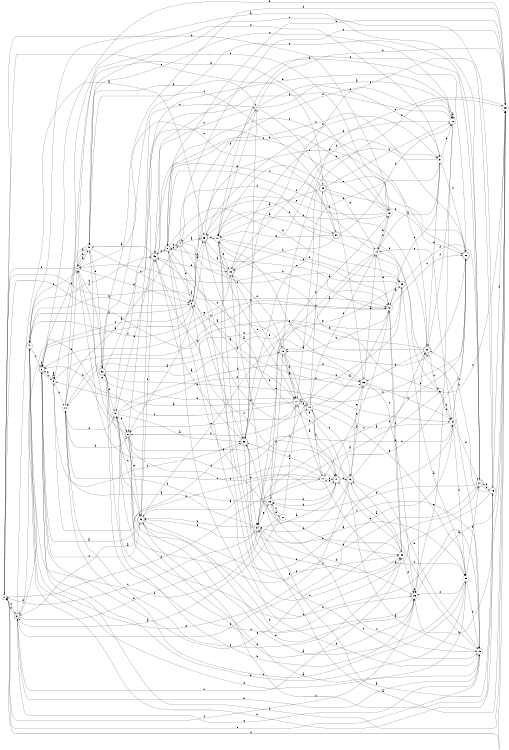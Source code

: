 digraph n40_10 {
__start0 [label="" shape="none"];

rankdir=LR;
size="8,5";

s0 [style="filled", color="black", fillcolor="white" shape="circle", label="0"];
s1 [style="filled", color="black", fillcolor="white" shape="circle", label="1"];
s2 [style="rounded,filled", color="black", fillcolor="white" shape="doublecircle", label="2"];
s3 [style="rounded,filled", color="black", fillcolor="white" shape="doublecircle", label="3"];
s4 [style="rounded,filled", color="black", fillcolor="white" shape="doublecircle", label="4"];
s5 [style="filled", color="black", fillcolor="white" shape="circle", label="5"];
s6 [style="rounded,filled", color="black", fillcolor="white" shape="doublecircle", label="6"];
s7 [style="filled", color="black", fillcolor="white" shape="circle", label="7"];
s8 [style="rounded,filled", color="black", fillcolor="white" shape="doublecircle", label="8"];
s9 [style="filled", color="black", fillcolor="white" shape="circle", label="9"];
s10 [style="filled", color="black", fillcolor="white" shape="circle", label="10"];
s11 [style="filled", color="black", fillcolor="white" shape="circle", label="11"];
s12 [style="rounded,filled", color="black", fillcolor="white" shape="doublecircle", label="12"];
s13 [style="filled", color="black", fillcolor="white" shape="circle", label="13"];
s14 [style="filled", color="black", fillcolor="white" shape="circle", label="14"];
s15 [style="rounded,filled", color="black", fillcolor="white" shape="doublecircle", label="15"];
s16 [style="filled", color="black", fillcolor="white" shape="circle", label="16"];
s17 [style="rounded,filled", color="black", fillcolor="white" shape="doublecircle", label="17"];
s18 [style="filled", color="black", fillcolor="white" shape="circle", label="18"];
s19 [style="filled", color="black", fillcolor="white" shape="circle", label="19"];
s20 [style="rounded,filled", color="black", fillcolor="white" shape="doublecircle", label="20"];
s21 [style="filled", color="black", fillcolor="white" shape="circle", label="21"];
s22 [style="rounded,filled", color="black", fillcolor="white" shape="doublecircle", label="22"];
s23 [style="rounded,filled", color="black", fillcolor="white" shape="doublecircle", label="23"];
s24 [style="filled", color="black", fillcolor="white" shape="circle", label="24"];
s25 [style="filled", color="black", fillcolor="white" shape="circle", label="25"];
s26 [style="filled", color="black", fillcolor="white" shape="circle", label="26"];
s27 [style="rounded,filled", color="black", fillcolor="white" shape="doublecircle", label="27"];
s28 [style="filled", color="black", fillcolor="white" shape="circle", label="28"];
s29 [style="rounded,filled", color="black", fillcolor="white" shape="doublecircle", label="29"];
s30 [style="rounded,filled", color="black", fillcolor="white" shape="doublecircle", label="30"];
s31 [style="filled", color="black", fillcolor="white" shape="circle", label="31"];
s32 [style="filled", color="black", fillcolor="white" shape="circle", label="32"];
s33 [style="rounded,filled", color="black", fillcolor="white" shape="doublecircle", label="33"];
s34 [style="filled", color="black", fillcolor="white" shape="circle", label="34"];
s35 [style="filled", color="black", fillcolor="white" shape="circle", label="35"];
s36 [style="rounded,filled", color="black", fillcolor="white" shape="doublecircle", label="36"];
s37 [style="rounded,filled", color="black", fillcolor="white" shape="doublecircle", label="37"];
s38 [style="filled", color="black", fillcolor="white" shape="circle", label="38"];
s39 [style="filled", color="black", fillcolor="white" shape="circle", label="39"];
s40 [style="filled", color="black", fillcolor="white" shape="circle", label="40"];
s41 [style="rounded,filled", color="black", fillcolor="white" shape="doublecircle", label="41"];
s42 [style="filled", color="black", fillcolor="white" shape="circle", label="42"];
s43 [style="rounded,filled", color="black", fillcolor="white" shape="doublecircle", label="43"];
s44 [style="filled", color="black", fillcolor="white" shape="circle", label="44"];
s45 [style="rounded,filled", color="black", fillcolor="white" shape="doublecircle", label="45"];
s46 [style="rounded,filled", color="black", fillcolor="white" shape="doublecircle", label="46"];
s47 [style="filled", color="black", fillcolor="white" shape="circle", label="47"];
s48 [style="filled", color="black", fillcolor="white" shape="circle", label="48"];
s49 [style="filled", color="black", fillcolor="white" shape="circle", label="49"];
s0 -> s42 [label="a"];
s0 -> s35 [label="b"];
s0 -> s3 [label="c"];
s0 -> s13 [label="d"];
s0 -> s23 [label="e"];
s0 -> s26 [label="f"];
s1 -> s40 [label="a"];
s1 -> s47 [label="b"];
s1 -> s13 [label="c"];
s1 -> s5 [label="d"];
s1 -> s6 [label="e"];
s1 -> s0 [label="f"];
s2 -> s43 [label="a"];
s2 -> s25 [label="b"];
s2 -> s9 [label="c"];
s2 -> s25 [label="d"];
s2 -> s27 [label="e"];
s2 -> s2 [label="f"];
s3 -> s29 [label="a"];
s3 -> s24 [label="b"];
s3 -> s38 [label="c"];
s3 -> s47 [label="d"];
s3 -> s19 [label="e"];
s3 -> s0 [label="f"];
s4 -> s29 [label="a"];
s4 -> s42 [label="b"];
s4 -> s8 [label="c"];
s4 -> s5 [label="d"];
s4 -> s38 [label="e"];
s4 -> s37 [label="f"];
s5 -> s2 [label="a"];
s5 -> s47 [label="b"];
s5 -> s2 [label="c"];
s5 -> s10 [label="d"];
s5 -> s29 [label="e"];
s5 -> s18 [label="f"];
s6 -> s19 [label="a"];
s6 -> s2 [label="b"];
s6 -> s34 [label="c"];
s6 -> s41 [label="d"];
s6 -> s43 [label="e"];
s6 -> s26 [label="f"];
s7 -> s18 [label="a"];
s7 -> s25 [label="b"];
s7 -> s45 [label="c"];
s7 -> s48 [label="d"];
s7 -> s33 [label="e"];
s7 -> s31 [label="f"];
s8 -> s17 [label="a"];
s8 -> s4 [label="b"];
s8 -> s20 [label="c"];
s8 -> s35 [label="d"];
s8 -> s36 [label="e"];
s8 -> s19 [label="f"];
s9 -> s42 [label="a"];
s9 -> s2 [label="b"];
s9 -> s44 [label="c"];
s9 -> s9 [label="d"];
s9 -> s9 [label="e"];
s9 -> s36 [label="f"];
s10 -> s42 [label="a"];
s10 -> s23 [label="b"];
s10 -> s46 [label="c"];
s10 -> s14 [label="d"];
s10 -> s39 [label="e"];
s10 -> s11 [label="f"];
s11 -> s17 [label="a"];
s11 -> s39 [label="b"];
s11 -> s41 [label="c"];
s11 -> s0 [label="d"];
s11 -> s49 [label="e"];
s11 -> s9 [label="f"];
s12 -> s17 [label="a"];
s12 -> s41 [label="b"];
s12 -> s45 [label="c"];
s12 -> s33 [label="d"];
s12 -> s25 [label="e"];
s12 -> s17 [label="f"];
s13 -> s2 [label="a"];
s13 -> s14 [label="b"];
s13 -> s43 [label="c"];
s13 -> s45 [label="d"];
s13 -> s29 [label="e"];
s13 -> s48 [label="f"];
s14 -> s12 [label="a"];
s14 -> s19 [label="b"];
s14 -> s8 [label="c"];
s14 -> s13 [label="d"];
s14 -> s42 [label="e"];
s14 -> s24 [label="f"];
s15 -> s29 [label="a"];
s15 -> s10 [label="b"];
s15 -> s36 [label="c"];
s15 -> s31 [label="d"];
s15 -> s8 [label="e"];
s15 -> s12 [label="f"];
s16 -> s24 [label="a"];
s16 -> s20 [label="b"];
s16 -> s49 [label="c"];
s16 -> s25 [label="d"];
s16 -> s40 [label="e"];
s16 -> s27 [label="f"];
s17 -> s9 [label="a"];
s17 -> s30 [label="b"];
s17 -> s3 [label="c"];
s17 -> s10 [label="d"];
s17 -> s6 [label="e"];
s17 -> s6 [label="f"];
s18 -> s18 [label="a"];
s18 -> s6 [label="b"];
s18 -> s40 [label="c"];
s18 -> s15 [label="d"];
s18 -> s26 [label="e"];
s18 -> s20 [label="f"];
s19 -> s10 [label="a"];
s19 -> s3 [label="b"];
s19 -> s46 [label="c"];
s19 -> s5 [label="d"];
s19 -> s0 [label="e"];
s19 -> s15 [label="f"];
s20 -> s44 [label="a"];
s20 -> s33 [label="b"];
s20 -> s32 [label="c"];
s20 -> s31 [label="d"];
s20 -> s44 [label="e"];
s20 -> s45 [label="f"];
s21 -> s3 [label="a"];
s21 -> s8 [label="b"];
s21 -> s28 [label="c"];
s21 -> s38 [label="d"];
s21 -> s17 [label="e"];
s21 -> s47 [label="f"];
s22 -> s43 [label="a"];
s22 -> s17 [label="b"];
s22 -> s24 [label="c"];
s22 -> s5 [label="d"];
s22 -> s48 [label="e"];
s22 -> s8 [label="f"];
s23 -> s48 [label="a"];
s23 -> s18 [label="b"];
s23 -> s37 [label="c"];
s23 -> s22 [label="d"];
s23 -> s14 [label="e"];
s23 -> s40 [label="f"];
s24 -> s44 [label="a"];
s24 -> s43 [label="b"];
s24 -> s0 [label="c"];
s24 -> s26 [label="d"];
s24 -> s28 [label="e"];
s24 -> s43 [label="f"];
s25 -> s24 [label="a"];
s25 -> s8 [label="b"];
s25 -> s4 [label="c"];
s25 -> s30 [label="d"];
s25 -> s17 [label="e"];
s25 -> s0 [label="f"];
s26 -> s25 [label="a"];
s26 -> s25 [label="b"];
s26 -> s40 [label="c"];
s26 -> s30 [label="d"];
s26 -> s26 [label="e"];
s26 -> s20 [label="f"];
s27 -> s47 [label="a"];
s27 -> s28 [label="b"];
s27 -> s48 [label="c"];
s27 -> s16 [label="d"];
s27 -> s30 [label="e"];
s27 -> s49 [label="f"];
s28 -> s13 [label="a"];
s28 -> s41 [label="b"];
s28 -> s19 [label="c"];
s28 -> s12 [label="d"];
s28 -> s21 [label="e"];
s28 -> s44 [label="f"];
s29 -> s6 [label="a"];
s29 -> s31 [label="b"];
s29 -> s7 [label="c"];
s29 -> s48 [label="d"];
s29 -> s42 [label="e"];
s29 -> s41 [label="f"];
s30 -> s12 [label="a"];
s30 -> s26 [label="b"];
s30 -> s7 [label="c"];
s30 -> s49 [label="d"];
s30 -> s34 [label="e"];
s30 -> s1 [label="f"];
s31 -> s14 [label="a"];
s31 -> s15 [label="b"];
s31 -> s42 [label="c"];
s31 -> s18 [label="d"];
s31 -> s36 [label="e"];
s31 -> s22 [label="f"];
s32 -> s24 [label="a"];
s32 -> s34 [label="b"];
s32 -> s25 [label="c"];
s32 -> s48 [label="d"];
s32 -> s34 [label="e"];
s32 -> s5 [label="f"];
s33 -> s14 [label="a"];
s33 -> s34 [label="b"];
s33 -> s26 [label="c"];
s33 -> s24 [label="d"];
s33 -> s46 [label="e"];
s33 -> s48 [label="f"];
s34 -> s17 [label="a"];
s34 -> s22 [label="b"];
s34 -> s39 [label="c"];
s34 -> s27 [label="d"];
s34 -> s14 [label="e"];
s34 -> s3 [label="f"];
s35 -> s39 [label="a"];
s35 -> s28 [label="b"];
s35 -> s1 [label="c"];
s35 -> s27 [label="d"];
s35 -> s36 [label="e"];
s35 -> s4 [label="f"];
s36 -> s3 [label="a"];
s36 -> s45 [label="b"];
s36 -> s16 [label="c"];
s36 -> s7 [label="d"];
s36 -> s24 [label="e"];
s36 -> s19 [label="f"];
s37 -> s29 [label="a"];
s37 -> s15 [label="b"];
s37 -> s1 [label="c"];
s37 -> s18 [label="d"];
s37 -> s48 [label="e"];
s37 -> s32 [label="f"];
s38 -> s46 [label="a"];
s38 -> s36 [label="b"];
s38 -> s42 [label="c"];
s38 -> s26 [label="d"];
s38 -> s41 [label="e"];
s38 -> s36 [label="f"];
s39 -> s43 [label="a"];
s39 -> s27 [label="b"];
s39 -> s44 [label="c"];
s39 -> s19 [label="d"];
s39 -> s2 [label="e"];
s39 -> s26 [label="f"];
s40 -> s1 [label="a"];
s40 -> s1 [label="b"];
s40 -> s5 [label="c"];
s40 -> s9 [label="d"];
s40 -> s30 [label="e"];
s40 -> s7 [label="f"];
s41 -> s24 [label="a"];
s41 -> s46 [label="b"];
s41 -> s22 [label="c"];
s41 -> s28 [label="d"];
s41 -> s11 [label="e"];
s41 -> s36 [label="f"];
s42 -> s35 [label="a"];
s42 -> s12 [label="b"];
s42 -> s22 [label="c"];
s42 -> s2 [label="d"];
s42 -> s11 [label="e"];
s42 -> s38 [label="f"];
s43 -> s11 [label="a"];
s43 -> s26 [label="b"];
s43 -> s2 [label="c"];
s43 -> s34 [label="d"];
s43 -> s45 [label="e"];
s43 -> s16 [label="f"];
s44 -> s4 [label="a"];
s44 -> s31 [label="b"];
s44 -> s38 [label="c"];
s44 -> s6 [label="d"];
s44 -> s1 [label="e"];
s44 -> s49 [label="f"];
s45 -> s40 [label="a"];
s45 -> s22 [label="b"];
s45 -> s41 [label="c"];
s45 -> s8 [label="d"];
s45 -> s49 [label="e"];
s45 -> s15 [label="f"];
s46 -> s33 [label="a"];
s46 -> s19 [label="b"];
s46 -> s1 [label="c"];
s46 -> s24 [label="d"];
s46 -> s47 [label="e"];
s46 -> s20 [label="f"];
s47 -> s5 [label="a"];
s47 -> s16 [label="b"];
s47 -> s2 [label="c"];
s47 -> s45 [label="d"];
s47 -> s39 [label="e"];
s47 -> s15 [label="f"];
s48 -> s39 [label="a"];
s48 -> s35 [label="b"];
s48 -> s38 [label="c"];
s48 -> s42 [label="d"];
s48 -> s17 [label="e"];
s48 -> s15 [label="f"];
s49 -> s36 [label="a"];
s49 -> s6 [label="b"];
s49 -> s43 [label="c"];
s49 -> s33 [label="d"];
s49 -> s18 [label="e"];
s49 -> s33 [label="f"];

}